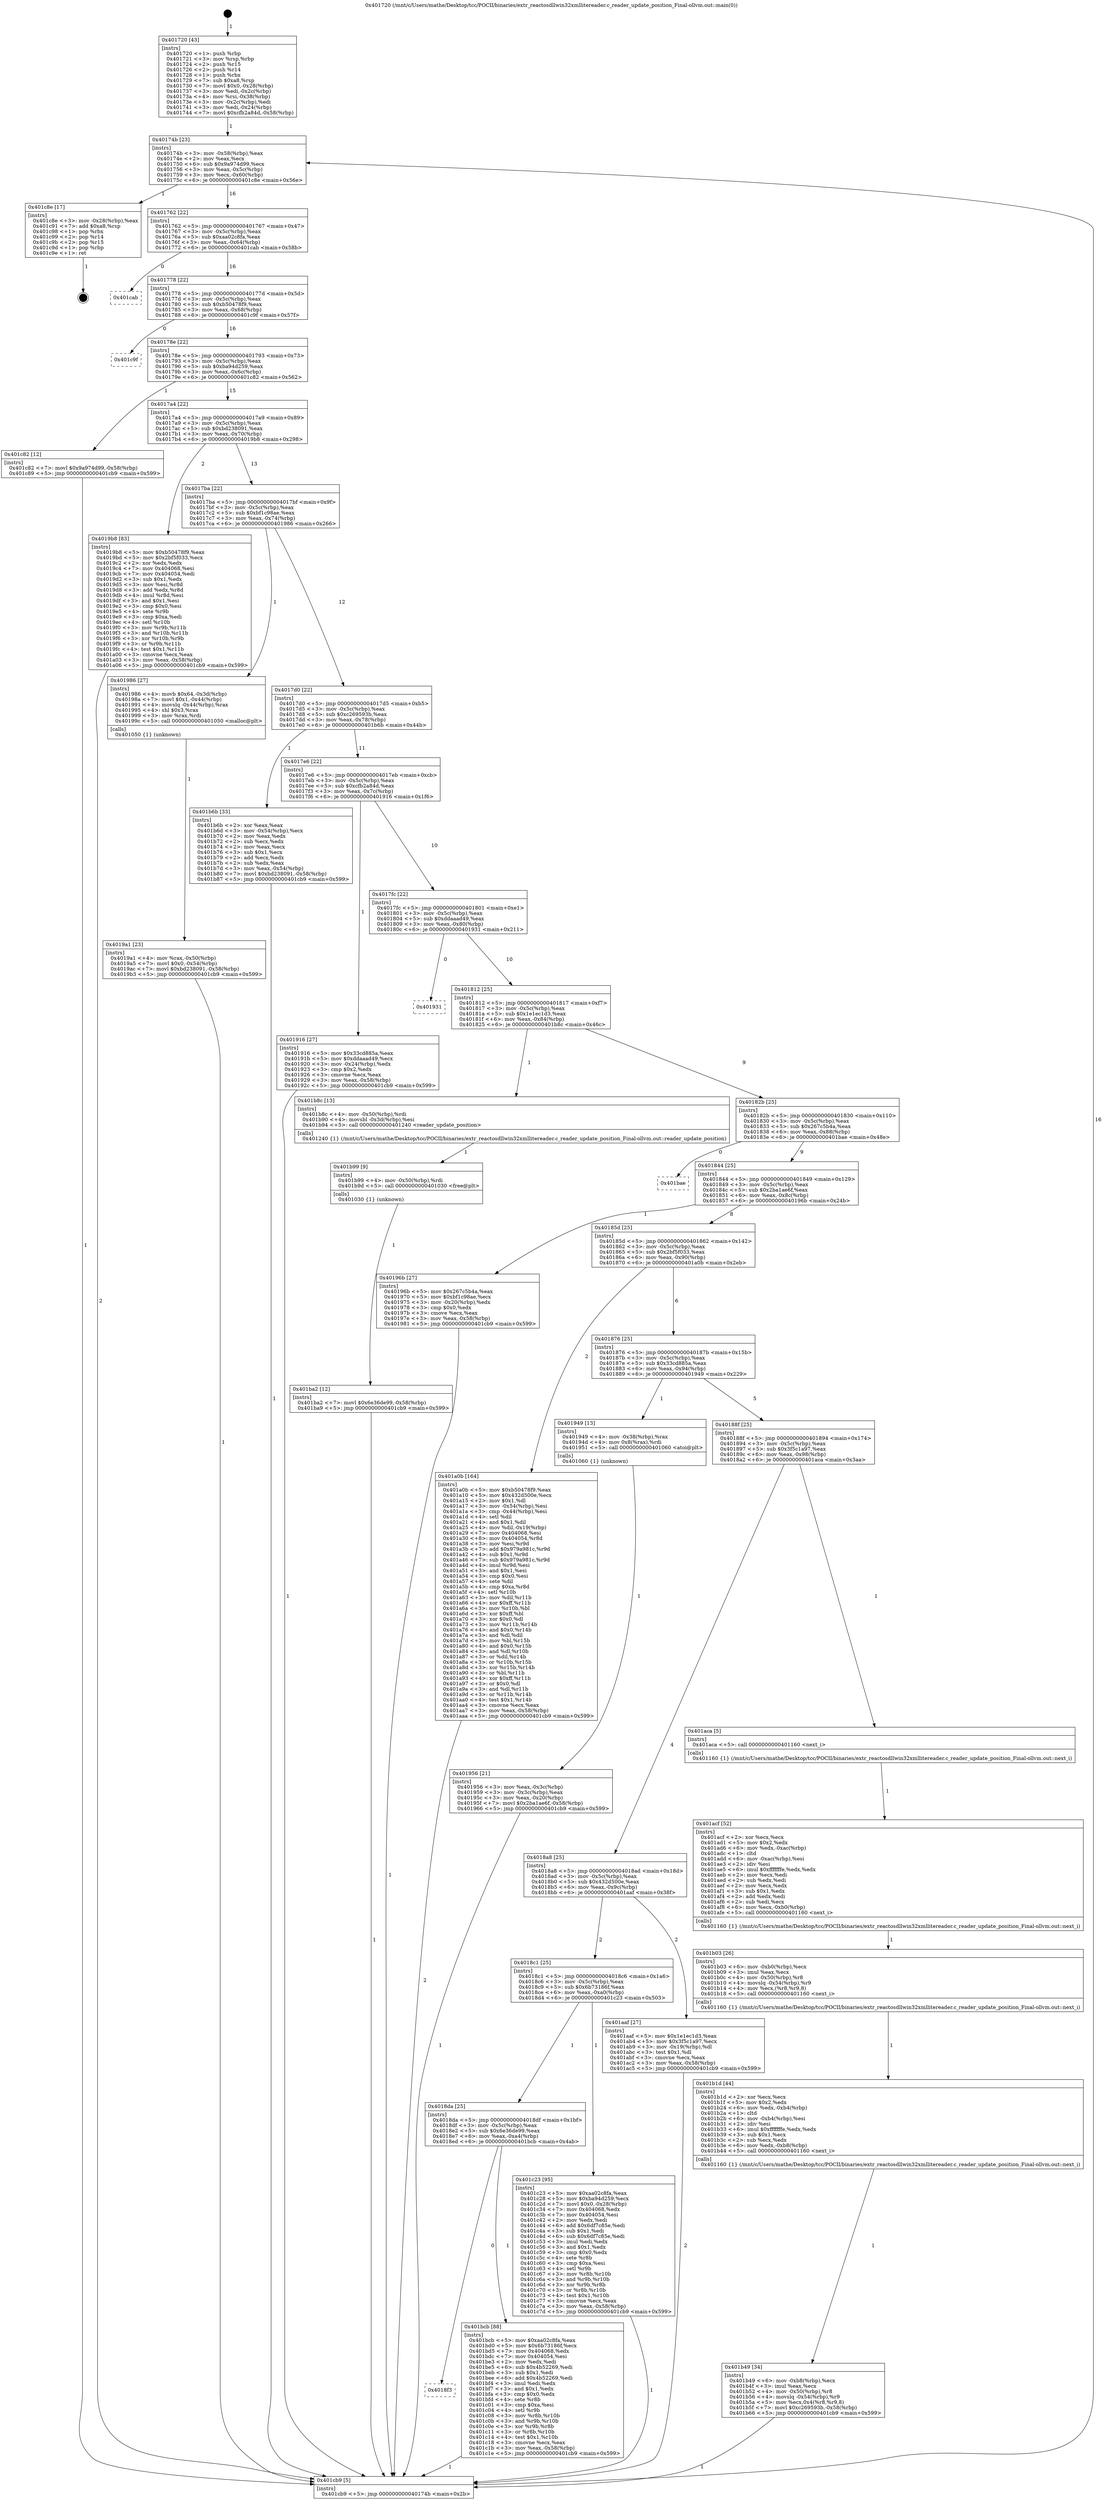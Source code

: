 digraph "0x401720" {
  label = "0x401720 (/mnt/c/Users/mathe/Desktop/tcc/POCII/binaries/extr_reactosdllwin32xmllitereader.c_reader_update_position_Final-ollvm.out::main(0))"
  labelloc = "t"
  node[shape=record]

  Entry [label="",width=0.3,height=0.3,shape=circle,fillcolor=black,style=filled]
  "0x40174b" [label="{
     0x40174b [23]\l
     | [instrs]\l
     &nbsp;&nbsp;0x40174b \<+3\>: mov -0x58(%rbp),%eax\l
     &nbsp;&nbsp;0x40174e \<+2\>: mov %eax,%ecx\l
     &nbsp;&nbsp;0x401750 \<+6\>: sub $0x9a974d99,%ecx\l
     &nbsp;&nbsp;0x401756 \<+3\>: mov %eax,-0x5c(%rbp)\l
     &nbsp;&nbsp;0x401759 \<+3\>: mov %ecx,-0x60(%rbp)\l
     &nbsp;&nbsp;0x40175c \<+6\>: je 0000000000401c8e \<main+0x56e\>\l
  }"]
  "0x401c8e" [label="{
     0x401c8e [17]\l
     | [instrs]\l
     &nbsp;&nbsp;0x401c8e \<+3\>: mov -0x28(%rbp),%eax\l
     &nbsp;&nbsp;0x401c91 \<+7\>: add $0xa8,%rsp\l
     &nbsp;&nbsp;0x401c98 \<+1\>: pop %rbx\l
     &nbsp;&nbsp;0x401c99 \<+2\>: pop %r14\l
     &nbsp;&nbsp;0x401c9b \<+2\>: pop %r15\l
     &nbsp;&nbsp;0x401c9d \<+1\>: pop %rbp\l
     &nbsp;&nbsp;0x401c9e \<+1\>: ret\l
  }"]
  "0x401762" [label="{
     0x401762 [22]\l
     | [instrs]\l
     &nbsp;&nbsp;0x401762 \<+5\>: jmp 0000000000401767 \<main+0x47\>\l
     &nbsp;&nbsp;0x401767 \<+3\>: mov -0x5c(%rbp),%eax\l
     &nbsp;&nbsp;0x40176a \<+5\>: sub $0xaa02c8fa,%eax\l
     &nbsp;&nbsp;0x40176f \<+3\>: mov %eax,-0x64(%rbp)\l
     &nbsp;&nbsp;0x401772 \<+6\>: je 0000000000401cab \<main+0x58b\>\l
  }"]
  Exit [label="",width=0.3,height=0.3,shape=circle,fillcolor=black,style=filled,peripheries=2]
  "0x401cab" [label="{
     0x401cab\l
  }", style=dashed]
  "0x401778" [label="{
     0x401778 [22]\l
     | [instrs]\l
     &nbsp;&nbsp;0x401778 \<+5\>: jmp 000000000040177d \<main+0x5d\>\l
     &nbsp;&nbsp;0x40177d \<+3\>: mov -0x5c(%rbp),%eax\l
     &nbsp;&nbsp;0x401780 \<+5\>: sub $0xb50478f9,%eax\l
     &nbsp;&nbsp;0x401785 \<+3\>: mov %eax,-0x68(%rbp)\l
     &nbsp;&nbsp;0x401788 \<+6\>: je 0000000000401c9f \<main+0x57f\>\l
  }"]
  "0x4018f3" [label="{
     0x4018f3\l
  }", style=dashed]
  "0x401c9f" [label="{
     0x401c9f\l
  }", style=dashed]
  "0x40178e" [label="{
     0x40178e [22]\l
     | [instrs]\l
     &nbsp;&nbsp;0x40178e \<+5\>: jmp 0000000000401793 \<main+0x73\>\l
     &nbsp;&nbsp;0x401793 \<+3\>: mov -0x5c(%rbp),%eax\l
     &nbsp;&nbsp;0x401796 \<+5\>: sub $0xba94d259,%eax\l
     &nbsp;&nbsp;0x40179b \<+3\>: mov %eax,-0x6c(%rbp)\l
     &nbsp;&nbsp;0x40179e \<+6\>: je 0000000000401c82 \<main+0x562\>\l
  }"]
  "0x401bcb" [label="{
     0x401bcb [88]\l
     | [instrs]\l
     &nbsp;&nbsp;0x401bcb \<+5\>: mov $0xaa02c8fa,%eax\l
     &nbsp;&nbsp;0x401bd0 \<+5\>: mov $0x6b73186f,%ecx\l
     &nbsp;&nbsp;0x401bd5 \<+7\>: mov 0x404068,%edx\l
     &nbsp;&nbsp;0x401bdc \<+7\>: mov 0x404054,%esi\l
     &nbsp;&nbsp;0x401be3 \<+2\>: mov %edx,%edi\l
     &nbsp;&nbsp;0x401be5 \<+6\>: sub $0x4b52269,%edi\l
     &nbsp;&nbsp;0x401beb \<+3\>: sub $0x1,%edi\l
     &nbsp;&nbsp;0x401bee \<+6\>: add $0x4b52269,%edi\l
     &nbsp;&nbsp;0x401bf4 \<+3\>: imul %edi,%edx\l
     &nbsp;&nbsp;0x401bf7 \<+3\>: and $0x1,%edx\l
     &nbsp;&nbsp;0x401bfa \<+3\>: cmp $0x0,%edx\l
     &nbsp;&nbsp;0x401bfd \<+4\>: sete %r8b\l
     &nbsp;&nbsp;0x401c01 \<+3\>: cmp $0xa,%esi\l
     &nbsp;&nbsp;0x401c04 \<+4\>: setl %r9b\l
     &nbsp;&nbsp;0x401c08 \<+3\>: mov %r8b,%r10b\l
     &nbsp;&nbsp;0x401c0b \<+3\>: and %r9b,%r10b\l
     &nbsp;&nbsp;0x401c0e \<+3\>: xor %r9b,%r8b\l
     &nbsp;&nbsp;0x401c11 \<+3\>: or %r8b,%r10b\l
     &nbsp;&nbsp;0x401c14 \<+4\>: test $0x1,%r10b\l
     &nbsp;&nbsp;0x401c18 \<+3\>: cmovne %ecx,%eax\l
     &nbsp;&nbsp;0x401c1b \<+3\>: mov %eax,-0x58(%rbp)\l
     &nbsp;&nbsp;0x401c1e \<+5\>: jmp 0000000000401cb9 \<main+0x599\>\l
  }"]
  "0x401c82" [label="{
     0x401c82 [12]\l
     | [instrs]\l
     &nbsp;&nbsp;0x401c82 \<+7\>: movl $0x9a974d99,-0x58(%rbp)\l
     &nbsp;&nbsp;0x401c89 \<+5\>: jmp 0000000000401cb9 \<main+0x599\>\l
  }"]
  "0x4017a4" [label="{
     0x4017a4 [22]\l
     | [instrs]\l
     &nbsp;&nbsp;0x4017a4 \<+5\>: jmp 00000000004017a9 \<main+0x89\>\l
     &nbsp;&nbsp;0x4017a9 \<+3\>: mov -0x5c(%rbp),%eax\l
     &nbsp;&nbsp;0x4017ac \<+5\>: sub $0xbd238091,%eax\l
     &nbsp;&nbsp;0x4017b1 \<+3\>: mov %eax,-0x70(%rbp)\l
     &nbsp;&nbsp;0x4017b4 \<+6\>: je 00000000004019b8 \<main+0x298\>\l
  }"]
  "0x4018da" [label="{
     0x4018da [25]\l
     | [instrs]\l
     &nbsp;&nbsp;0x4018da \<+5\>: jmp 00000000004018df \<main+0x1bf\>\l
     &nbsp;&nbsp;0x4018df \<+3\>: mov -0x5c(%rbp),%eax\l
     &nbsp;&nbsp;0x4018e2 \<+5\>: sub $0x6e36de99,%eax\l
     &nbsp;&nbsp;0x4018e7 \<+6\>: mov %eax,-0xa4(%rbp)\l
     &nbsp;&nbsp;0x4018ed \<+6\>: je 0000000000401bcb \<main+0x4ab\>\l
  }"]
  "0x4019b8" [label="{
     0x4019b8 [83]\l
     | [instrs]\l
     &nbsp;&nbsp;0x4019b8 \<+5\>: mov $0xb50478f9,%eax\l
     &nbsp;&nbsp;0x4019bd \<+5\>: mov $0x2bf5f033,%ecx\l
     &nbsp;&nbsp;0x4019c2 \<+2\>: xor %edx,%edx\l
     &nbsp;&nbsp;0x4019c4 \<+7\>: mov 0x404068,%esi\l
     &nbsp;&nbsp;0x4019cb \<+7\>: mov 0x404054,%edi\l
     &nbsp;&nbsp;0x4019d2 \<+3\>: sub $0x1,%edx\l
     &nbsp;&nbsp;0x4019d5 \<+3\>: mov %esi,%r8d\l
     &nbsp;&nbsp;0x4019d8 \<+3\>: add %edx,%r8d\l
     &nbsp;&nbsp;0x4019db \<+4\>: imul %r8d,%esi\l
     &nbsp;&nbsp;0x4019df \<+3\>: and $0x1,%esi\l
     &nbsp;&nbsp;0x4019e2 \<+3\>: cmp $0x0,%esi\l
     &nbsp;&nbsp;0x4019e5 \<+4\>: sete %r9b\l
     &nbsp;&nbsp;0x4019e9 \<+3\>: cmp $0xa,%edi\l
     &nbsp;&nbsp;0x4019ec \<+4\>: setl %r10b\l
     &nbsp;&nbsp;0x4019f0 \<+3\>: mov %r9b,%r11b\l
     &nbsp;&nbsp;0x4019f3 \<+3\>: and %r10b,%r11b\l
     &nbsp;&nbsp;0x4019f6 \<+3\>: xor %r10b,%r9b\l
     &nbsp;&nbsp;0x4019f9 \<+3\>: or %r9b,%r11b\l
     &nbsp;&nbsp;0x4019fc \<+4\>: test $0x1,%r11b\l
     &nbsp;&nbsp;0x401a00 \<+3\>: cmovne %ecx,%eax\l
     &nbsp;&nbsp;0x401a03 \<+3\>: mov %eax,-0x58(%rbp)\l
     &nbsp;&nbsp;0x401a06 \<+5\>: jmp 0000000000401cb9 \<main+0x599\>\l
  }"]
  "0x4017ba" [label="{
     0x4017ba [22]\l
     | [instrs]\l
     &nbsp;&nbsp;0x4017ba \<+5\>: jmp 00000000004017bf \<main+0x9f\>\l
     &nbsp;&nbsp;0x4017bf \<+3\>: mov -0x5c(%rbp),%eax\l
     &nbsp;&nbsp;0x4017c2 \<+5\>: sub $0xbf1c98ae,%eax\l
     &nbsp;&nbsp;0x4017c7 \<+3\>: mov %eax,-0x74(%rbp)\l
     &nbsp;&nbsp;0x4017ca \<+6\>: je 0000000000401986 \<main+0x266\>\l
  }"]
  "0x401c23" [label="{
     0x401c23 [95]\l
     | [instrs]\l
     &nbsp;&nbsp;0x401c23 \<+5\>: mov $0xaa02c8fa,%eax\l
     &nbsp;&nbsp;0x401c28 \<+5\>: mov $0xba94d259,%ecx\l
     &nbsp;&nbsp;0x401c2d \<+7\>: movl $0x0,-0x28(%rbp)\l
     &nbsp;&nbsp;0x401c34 \<+7\>: mov 0x404068,%edx\l
     &nbsp;&nbsp;0x401c3b \<+7\>: mov 0x404054,%esi\l
     &nbsp;&nbsp;0x401c42 \<+2\>: mov %edx,%edi\l
     &nbsp;&nbsp;0x401c44 \<+6\>: add $0x6df7c85e,%edi\l
     &nbsp;&nbsp;0x401c4a \<+3\>: sub $0x1,%edi\l
     &nbsp;&nbsp;0x401c4d \<+6\>: sub $0x6df7c85e,%edi\l
     &nbsp;&nbsp;0x401c53 \<+3\>: imul %edi,%edx\l
     &nbsp;&nbsp;0x401c56 \<+3\>: and $0x1,%edx\l
     &nbsp;&nbsp;0x401c59 \<+3\>: cmp $0x0,%edx\l
     &nbsp;&nbsp;0x401c5c \<+4\>: sete %r8b\l
     &nbsp;&nbsp;0x401c60 \<+3\>: cmp $0xa,%esi\l
     &nbsp;&nbsp;0x401c63 \<+4\>: setl %r9b\l
     &nbsp;&nbsp;0x401c67 \<+3\>: mov %r8b,%r10b\l
     &nbsp;&nbsp;0x401c6a \<+3\>: and %r9b,%r10b\l
     &nbsp;&nbsp;0x401c6d \<+3\>: xor %r9b,%r8b\l
     &nbsp;&nbsp;0x401c70 \<+3\>: or %r8b,%r10b\l
     &nbsp;&nbsp;0x401c73 \<+4\>: test $0x1,%r10b\l
     &nbsp;&nbsp;0x401c77 \<+3\>: cmovne %ecx,%eax\l
     &nbsp;&nbsp;0x401c7a \<+3\>: mov %eax,-0x58(%rbp)\l
     &nbsp;&nbsp;0x401c7d \<+5\>: jmp 0000000000401cb9 \<main+0x599\>\l
  }"]
  "0x401986" [label="{
     0x401986 [27]\l
     | [instrs]\l
     &nbsp;&nbsp;0x401986 \<+4\>: movb $0x64,-0x3d(%rbp)\l
     &nbsp;&nbsp;0x40198a \<+7\>: movl $0x1,-0x44(%rbp)\l
     &nbsp;&nbsp;0x401991 \<+4\>: movslq -0x44(%rbp),%rax\l
     &nbsp;&nbsp;0x401995 \<+4\>: shl $0x3,%rax\l
     &nbsp;&nbsp;0x401999 \<+3\>: mov %rax,%rdi\l
     &nbsp;&nbsp;0x40199c \<+5\>: call 0000000000401050 \<malloc@plt\>\l
     | [calls]\l
     &nbsp;&nbsp;0x401050 \{1\} (unknown)\l
  }"]
  "0x4017d0" [label="{
     0x4017d0 [22]\l
     | [instrs]\l
     &nbsp;&nbsp;0x4017d0 \<+5\>: jmp 00000000004017d5 \<main+0xb5\>\l
     &nbsp;&nbsp;0x4017d5 \<+3\>: mov -0x5c(%rbp),%eax\l
     &nbsp;&nbsp;0x4017d8 \<+5\>: sub $0xc269593b,%eax\l
     &nbsp;&nbsp;0x4017dd \<+3\>: mov %eax,-0x78(%rbp)\l
     &nbsp;&nbsp;0x4017e0 \<+6\>: je 0000000000401b6b \<main+0x44b\>\l
  }"]
  "0x401ba2" [label="{
     0x401ba2 [12]\l
     | [instrs]\l
     &nbsp;&nbsp;0x401ba2 \<+7\>: movl $0x6e36de99,-0x58(%rbp)\l
     &nbsp;&nbsp;0x401ba9 \<+5\>: jmp 0000000000401cb9 \<main+0x599\>\l
  }"]
  "0x401b6b" [label="{
     0x401b6b [33]\l
     | [instrs]\l
     &nbsp;&nbsp;0x401b6b \<+2\>: xor %eax,%eax\l
     &nbsp;&nbsp;0x401b6d \<+3\>: mov -0x54(%rbp),%ecx\l
     &nbsp;&nbsp;0x401b70 \<+2\>: mov %eax,%edx\l
     &nbsp;&nbsp;0x401b72 \<+2\>: sub %ecx,%edx\l
     &nbsp;&nbsp;0x401b74 \<+2\>: mov %eax,%ecx\l
     &nbsp;&nbsp;0x401b76 \<+3\>: sub $0x1,%ecx\l
     &nbsp;&nbsp;0x401b79 \<+2\>: add %ecx,%edx\l
     &nbsp;&nbsp;0x401b7b \<+2\>: sub %edx,%eax\l
     &nbsp;&nbsp;0x401b7d \<+3\>: mov %eax,-0x54(%rbp)\l
     &nbsp;&nbsp;0x401b80 \<+7\>: movl $0xbd238091,-0x58(%rbp)\l
     &nbsp;&nbsp;0x401b87 \<+5\>: jmp 0000000000401cb9 \<main+0x599\>\l
  }"]
  "0x4017e6" [label="{
     0x4017e6 [22]\l
     | [instrs]\l
     &nbsp;&nbsp;0x4017e6 \<+5\>: jmp 00000000004017eb \<main+0xcb\>\l
     &nbsp;&nbsp;0x4017eb \<+3\>: mov -0x5c(%rbp),%eax\l
     &nbsp;&nbsp;0x4017ee \<+5\>: sub $0xcfb2a84d,%eax\l
     &nbsp;&nbsp;0x4017f3 \<+3\>: mov %eax,-0x7c(%rbp)\l
     &nbsp;&nbsp;0x4017f6 \<+6\>: je 0000000000401916 \<main+0x1f6\>\l
  }"]
  "0x401b99" [label="{
     0x401b99 [9]\l
     | [instrs]\l
     &nbsp;&nbsp;0x401b99 \<+4\>: mov -0x50(%rbp),%rdi\l
     &nbsp;&nbsp;0x401b9d \<+5\>: call 0000000000401030 \<free@plt\>\l
     | [calls]\l
     &nbsp;&nbsp;0x401030 \{1\} (unknown)\l
  }"]
  "0x401916" [label="{
     0x401916 [27]\l
     | [instrs]\l
     &nbsp;&nbsp;0x401916 \<+5\>: mov $0x33cd885a,%eax\l
     &nbsp;&nbsp;0x40191b \<+5\>: mov $0xddaaad49,%ecx\l
     &nbsp;&nbsp;0x401920 \<+3\>: mov -0x24(%rbp),%edx\l
     &nbsp;&nbsp;0x401923 \<+3\>: cmp $0x2,%edx\l
     &nbsp;&nbsp;0x401926 \<+3\>: cmovne %ecx,%eax\l
     &nbsp;&nbsp;0x401929 \<+3\>: mov %eax,-0x58(%rbp)\l
     &nbsp;&nbsp;0x40192c \<+5\>: jmp 0000000000401cb9 \<main+0x599\>\l
  }"]
  "0x4017fc" [label="{
     0x4017fc [22]\l
     | [instrs]\l
     &nbsp;&nbsp;0x4017fc \<+5\>: jmp 0000000000401801 \<main+0xe1\>\l
     &nbsp;&nbsp;0x401801 \<+3\>: mov -0x5c(%rbp),%eax\l
     &nbsp;&nbsp;0x401804 \<+5\>: sub $0xddaaad49,%eax\l
     &nbsp;&nbsp;0x401809 \<+3\>: mov %eax,-0x80(%rbp)\l
     &nbsp;&nbsp;0x40180c \<+6\>: je 0000000000401931 \<main+0x211\>\l
  }"]
  "0x401cb9" [label="{
     0x401cb9 [5]\l
     | [instrs]\l
     &nbsp;&nbsp;0x401cb9 \<+5\>: jmp 000000000040174b \<main+0x2b\>\l
  }"]
  "0x401720" [label="{
     0x401720 [43]\l
     | [instrs]\l
     &nbsp;&nbsp;0x401720 \<+1\>: push %rbp\l
     &nbsp;&nbsp;0x401721 \<+3\>: mov %rsp,%rbp\l
     &nbsp;&nbsp;0x401724 \<+2\>: push %r15\l
     &nbsp;&nbsp;0x401726 \<+2\>: push %r14\l
     &nbsp;&nbsp;0x401728 \<+1\>: push %rbx\l
     &nbsp;&nbsp;0x401729 \<+7\>: sub $0xa8,%rsp\l
     &nbsp;&nbsp;0x401730 \<+7\>: movl $0x0,-0x28(%rbp)\l
     &nbsp;&nbsp;0x401737 \<+3\>: mov %edi,-0x2c(%rbp)\l
     &nbsp;&nbsp;0x40173a \<+4\>: mov %rsi,-0x38(%rbp)\l
     &nbsp;&nbsp;0x40173e \<+3\>: mov -0x2c(%rbp),%edi\l
     &nbsp;&nbsp;0x401741 \<+3\>: mov %edi,-0x24(%rbp)\l
     &nbsp;&nbsp;0x401744 \<+7\>: movl $0xcfb2a84d,-0x58(%rbp)\l
  }"]
  "0x401b49" [label="{
     0x401b49 [34]\l
     | [instrs]\l
     &nbsp;&nbsp;0x401b49 \<+6\>: mov -0xb8(%rbp),%ecx\l
     &nbsp;&nbsp;0x401b4f \<+3\>: imul %eax,%ecx\l
     &nbsp;&nbsp;0x401b52 \<+4\>: mov -0x50(%rbp),%r8\l
     &nbsp;&nbsp;0x401b56 \<+4\>: movslq -0x54(%rbp),%r9\l
     &nbsp;&nbsp;0x401b5a \<+5\>: mov %ecx,0x4(%r8,%r9,8)\l
     &nbsp;&nbsp;0x401b5f \<+7\>: movl $0xc269593b,-0x58(%rbp)\l
     &nbsp;&nbsp;0x401b66 \<+5\>: jmp 0000000000401cb9 \<main+0x599\>\l
  }"]
  "0x401931" [label="{
     0x401931\l
  }", style=dashed]
  "0x401812" [label="{
     0x401812 [25]\l
     | [instrs]\l
     &nbsp;&nbsp;0x401812 \<+5\>: jmp 0000000000401817 \<main+0xf7\>\l
     &nbsp;&nbsp;0x401817 \<+3\>: mov -0x5c(%rbp),%eax\l
     &nbsp;&nbsp;0x40181a \<+5\>: sub $0x1e1ec1d3,%eax\l
     &nbsp;&nbsp;0x40181f \<+6\>: mov %eax,-0x84(%rbp)\l
     &nbsp;&nbsp;0x401825 \<+6\>: je 0000000000401b8c \<main+0x46c\>\l
  }"]
  "0x401b1d" [label="{
     0x401b1d [44]\l
     | [instrs]\l
     &nbsp;&nbsp;0x401b1d \<+2\>: xor %ecx,%ecx\l
     &nbsp;&nbsp;0x401b1f \<+5\>: mov $0x2,%edx\l
     &nbsp;&nbsp;0x401b24 \<+6\>: mov %edx,-0xb4(%rbp)\l
     &nbsp;&nbsp;0x401b2a \<+1\>: cltd\l
     &nbsp;&nbsp;0x401b2b \<+6\>: mov -0xb4(%rbp),%esi\l
     &nbsp;&nbsp;0x401b31 \<+2\>: idiv %esi\l
     &nbsp;&nbsp;0x401b33 \<+6\>: imul $0xfffffffe,%edx,%edx\l
     &nbsp;&nbsp;0x401b39 \<+3\>: sub $0x1,%ecx\l
     &nbsp;&nbsp;0x401b3c \<+2\>: sub %ecx,%edx\l
     &nbsp;&nbsp;0x401b3e \<+6\>: mov %edx,-0xb8(%rbp)\l
     &nbsp;&nbsp;0x401b44 \<+5\>: call 0000000000401160 \<next_i\>\l
     | [calls]\l
     &nbsp;&nbsp;0x401160 \{1\} (/mnt/c/Users/mathe/Desktop/tcc/POCII/binaries/extr_reactosdllwin32xmllitereader.c_reader_update_position_Final-ollvm.out::next_i)\l
  }"]
  "0x401b8c" [label="{
     0x401b8c [13]\l
     | [instrs]\l
     &nbsp;&nbsp;0x401b8c \<+4\>: mov -0x50(%rbp),%rdi\l
     &nbsp;&nbsp;0x401b90 \<+4\>: movsbl -0x3d(%rbp),%esi\l
     &nbsp;&nbsp;0x401b94 \<+5\>: call 0000000000401240 \<reader_update_position\>\l
     | [calls]\l
     &nbsp;&nbsp;0x401240 \{1\} (/mnt/c/Users/mathe/Desktop/tcc/POCII/binaries/extr_reactosdllwin32xmllitereader.c_reader_update_position_Final-ollvm.out::reader_update_position)\l
  }"]
  "0x40182b" [label="{
     0x40182b [25]\l
     | [instrs]\l
     &nbsp;&nbsp;0x40182b \<+5\>: jmp 0000000000401830 \<main+0x110\>\l
     &nbsp;&nbsp;0x401830 \<+3\>: mov -0x5c(%rbp),%eax\l
     &nbsp;&nbsp;0x401833 \<+5\>: sub $0x267c5b4a,%eax\l
     &nbsp;&nbsp;0x401838 \<+6\>: mov %eax,-0x88(%rbp)\l
     &nbsp;&nbsp;0x40183e \<+6\>: je 0000000000401bae \<main+0x48e\>\l
  }"]
  "0x401b03" [label="{
     0x401b03 [26]\l
     | [instrs]\l
     &nbsp;&nbsp;0x401b03 \<+6\>: mov -0xb0(%rbp),%ecx\l
     &nbsp;&nbsp;0x401b09 \<+3\>: imul %eax,%ecx\l
     &nbsp;&nbsp;0x401b0c \<+4\>: mov -0x50(%rbp),%r8\l
     &nbsp;&nbsp;0x401b10 \<+4\>: movslq -0x54(%rbp),%r9\l
     &nbsp;&nbsp;0x401b14 \<+4\>: mov %ecx,(%r8,%r9,8)\l
     &nbsp;&nbsp;0x401b18 \<+5\>: call 0000000000401160 \<next_i\>\l
     | [calls]\l
     &nbsp;&nbsp;0x401160 \{1\} (/mnt/c/Users/mathe/Desktop/tcc/POCII/binaries/extr_reactosdllwin32xmllitereader.c_reader_update_position_Final-ollvm.out::next_i)\l
  }"]
  "0x401bae" [label="{
     0x401bae\l
  }", style=dashed]
  "0x401844" [label="{
     0x401844 [25]\l
     | [instrs]\l
     &nbsp;&nbsp;0x401844 \<+5\>: jmp 0000000000401849 \<main+0x129\>\l
     &nbsp;&nbsp;0x401849 \<+3\>: mov -0x5c(%rbp),%eax\l
     &nbsp;&nbsp;0x40184c \<+5\>: sub $0x2ba1ae6f,%eax\l
     &nbsp;&nbsp;0x401851 \<+6\>: mov %eax,-0x8c(%rbp)\l
     &nbsp;&nbsp;0x401857 \<+6\>: je 000000000040196b \<main+0x24b\>\l
  }"]
  "0x401acf" [label="{
     0x401acf [52]\l
     | [instrs]\l
     &nbsp;&nbsp;0x401acf \<+2\>: xor %ecx,%ecx\l
     &nbsp;&nbsp;0x401ad1 \<+5\>: mov $0x2,%edx\l
     &nbsp;&nbsp;0x401ad6 \<+6\>: mov %edx,-0xac(%rbp)\l
     &nbsp;&nbsp;0x401adc \<+1\>: cltd\l
     &nbsp;&nbsp;0x401add \<+6\>: mov -0xac(%rbp),%esi\l
     &nbsp;&nbsp;0x401ae3 \<+2\>: idiv %esi\l
     &nbsp;&nbsp;0x401ae5 \<+6\>: imul $0xfffffffe,%edx,%edx\l
     &nbsp;&nbsp;0x401aeb \<+2\>: mov %ecx,%edi\l
     &nbsp;&nbsp;0x401aed \<+2\>: sub %edx,%edi\l
     &nbsp;&nbsp;0x401aef \<+2\>: mov %ecx,%edx\l
     &nbsp;&nbsp;0x401af1 \<+3\>: sub $0x1,%edx\l
     &nbsp;&nbsp;0x401af4 \<+2\>: add %edx,%edi\l
     &nbsp;&nbsp;0x401af6 \<+2\>: sub %edi,%ecx\l
     &nbsp;&nbsp;0x401af8 \<+6\>: mov %ecx,-0xb0(%rbp)\l
     &nbsp;&nbsp;0x401afe \<+5\>: call 0000000000401160 \<next_i\>\l
     | [calls]\l
     &nbsp;&nbsp;0x401160 \{1\} (/mnt/c/Users/mathe/Desktop/tcc/POCII/binaries/extr_reactosdllwin32xmllitereader.c_reader_update_position_Final-ollvm.out::next_i)\l
  }"]
  "0x40196b" [label="{
     0x40196b [27]\l
     | [instrs]\l
     &nbsp;&nbsp;0x40196b \<+5\>: mov $0x267c5b4a,%eax\l
     &nbsp;&nbsp;0x401970 \<+5\>: mov $0xbf1c98ae,%ecx\l
     &nbsp;&nbsp;0x401975 \<+3\>: mov -0x20(%rbp),%edx\l
     &nbsp;&nbsp;0x401978 \<+3\>: cmp $0x0,%edx\l
     &nbsp;&nbsp;0x40197b \<+3\>: cmove %ecx,%eax\l
     &nbsp;&nbsp;0x40197e \<+3\>: mov %eax,-0x58(%rbp)\l
     &nbsp;&nbsp;0x401981 \<+5\>: jmp 0000000000401cb9 \<main+0x599\>\l
  }"]
  "0x40185d" [label="{
     0x40185d [25]\l
     | [instrs]\l
     &nbsp;&nbsp;0x40185d \<+5\>: jmp 0000000000401862 \<main+0x142\>\l
     &nbsp;&nbsp;0x401862 \<+3\>: mov -0x5c(%rbp),%eax\l
     &nbsp;&nbsp;0x401865 \<+5\>: sub $0x2bf5f033,%eax\l
     &nbsp;&nbsp;0x40186a \<+6\>: mov %eax,-0x90(%rbp)\l
     &nbsp;&nbsp;0x401870 \<+6\>: je 0000000000401a0b \<main+0x2eb\>\l
  }"]
  "0x4018c1" [label="{
     0x4018c1 [25]\l
     | [instrs]\l
     &nbsp;&nbsp;0x4018c1 \<+5\>: jmp 00000000004018c6 \<main+0x1a6\>\l
     &nbsp;&nbsp;0x4018c6 \<+3\>: mov -0x5c(%rbp),%eax\l
     &nbsp;&nbsp;0x4018c9 \<+5\>: sub $0x6b73186f,%eax\l
     &nbsp;&nbsp;0x4018ce \<+6\>: mov %eax,-0xa0(%rbp)\l
     &nbsp;&nbsp;0x4018d4 \<+6\>: je 0000000000401c23 \<main+0x503\>\l
  }"]
  "0x401a0b" [label="{
     0x401a0b [164]\l
     | [instrs]\l
     &nbsp;&nbsp;0x401a0b \<+5\>: mov $0xb50478f9,%eax\l
     &nbsp;&nbsp;0x401a10 \<+5\>: mov $0x432d500e,%ecx\l
     &nbsp;&nbsp;0x401a15 \<+2\>: mov $0x1,%dl\l
     &nbsp;&nbsp;0x401a17 \<+3\>: mov -0x54(%rbp),%esi\l
     &nbsp;&nbsp;0x401a1a \<+3\>: cmp -0x44(%rbp),%esi\l
     &nbsp;&nbsp;0x401a1d \<+4\>: setl %dil\l
     &nbsp;&nbsp;0x401a21 \<+4\>: and $0x1,%dil\l
     &nbsp;&nbsp;0x401a25 \<+4\>: mov %dil,-0x19(%rbp)\l
     &nbsp;&nbsp;0x401a29 \<+7\>: mov 0x404068,%esi\l
     &nbsp;&nbsp;0x401a30 \<+8\>: mov 0x404054,%r8d\l
     &nbsp;&nbsp;0x401a38 \<+3\>: mov %esi,%r9d\l
     &nbsp;&nbsp;0x401a3b \<+7\>: add $0x979a981c,%r9d\l
     &nbsp;&nbsp;0x401a42 \<+4\>: sub $0x1,%r9d\l
     &nbsp;&nbsp;0x401a46 \<+7\>: sub $0x979a981c,%r9d\l
     &nbsp;&nbsp;0x401a4d \<+4\>: imul %r9d,%esi\l
     &nbsp;&nbsp;0x401a51 \<+3\>: and $0x1,%esi\l
     &nbsp;&nbsp;0x401a54 \<+3\>: cmp $0x0,%esi\l
     &nbsp;&nbsp;0x401a57 \<+4\>: sete %dil\l
     &nbsp;&nbsp;0x401a5b \<+4\>: cmp $0xa,%r8d\l
     &nbsp;&nbsp;0x401a5f \<+4\>: setl %r10b\l
     &nbsp;&nbsp;0x401a63 \<+3\>: mov %dil,%r11b\l
     &nbsp;&nbsp;0x401a66 \<+4\>: xor $0xff,%r11b\l
     &nbsp;&nbsp;0x401a6a \<+3\>: mov %r10b,%bl\l
     &nbsp;&nbsp;0x401a6d \<+3\>: xor $0xff,%bl\l
     &nbsp;&nbsp;0x401a70 \<+3\>: xor $0x0,%dl\l
     &nbsp;&nbsp;0x401a73 \<+3\>: mov %r11b,%r14b\l
     &nbsp;&nbsp;0x401a76 \<+4\>: and $0x0,%r14b\l
     &nbsp;&nbsp;0x401a7a \<+3\>: and %dl,%dil\l
     &nbsp;&nbsp;0x401a7d \<+3\>: mov %bl,%r15b\l
     &nbsp;&nbsp;0x401a80 \<+4\>: and $0x0,%r15b\l
     &nbsp;&nbsp;0x401a84 \<+3\>: and %dl,%r10b\l
     &nbsp;&nbsp;0x401a87 \<+3\>: or %dil,%r14b\l
     &nbsp;&nbsp;0x401a8a \<+3\>: or %r10b,%r15b\l
     &nbsp;&nbsp;0x401a8d \<+3\>: xor %r15b,%r14b\l
     &nbsp;&nbsp;0x401a90 \<+3\>: or %bl,%r11b\l
     &nbsp;&nbsp;0x401a93 \<+4\>: xor $0xff,%r11b\l
     &nbsp;&nbsp;0x401a97 \<+3\>: or $0x0,%dl\l
     &nbsp;&nbsp;0x401a9a \<+3\>: and %dl,%r11b\l
     &nbsp;&nbsp;0x401a9d \<+3\>: or %r11b,%r14b\l
     &nbsp;&nbsp;0x401aa0 \<+4\>: test $0x1,%r14b\l
     &nbsp;&nbsp;0x401aa4 \<+3\>: cmovne %ecx,%eax\l
     &nbsp;&nbsp;0x401aa7 \<+3\>: mov %eax,-0x58(%rbp)\l
     &nbsp;&nbsp;0x401aaa \<+5\>: jmp 0000000000401cb9 \<main+0x599\>\l
  }"]
  "0x401876" [label="{
     0x401876 [25]\l
     | [instrs]\l
     &nbsp;&nbsp;0x401876 \<+5\>: jmp 000000000040187b \<main+0x15b\>\l
     &nbsp;&nbsp;0x40187b \<+3\>: mov -0x5c(%rbp),%eax\l
     &nbsp;&nbsp;0x40187e \<+5\>: sub $0x33cd885a,%eax\l
     &nbsp;&nbsp;0x401883 \<+6\>: mov %eax,-0x94(%rbp)\l
     &nbsp;&nbsp;0x401889 \<+6\>: je 0000000000401949 \<main+0x229\>\l
  }"]
  "0x401aaf" [label="{
     0x401aaf [27]\l
     | [instrs]\l
     &nbsp;&nbsp;0x401aaf \<+5\>: mov $0x1e1ec1d3,%eax\l
     &nbsp;&nbsp;0x401ab4 \<+5\>: mov $0x3f5c1a97,%ecx\l
     &nbsp;&nbsp;0x401ab9 \<+3\>: mov -0x19(%rbp),%dl\l
     &nbsp;&nbsp;0x401abc \<+3\>: test $0x1,%dl\l
     &nbsp;&nbsp;0x401abf \<+3\>: cmovne %ecx,%eax\l
     &nbsp;&nbsp;0x401ac2 \<+3\>: mov %eax,-0x58(%rbp)\l
     &nbsp;&nbsp;0x401ac5 \<+5\>: jmp 0000000000401cb9 \<main+0x599\>\l
  }"]
  "0x401949" [label="{
     0x401949 [13]\l
     | [instrs]\l
     &nbsp;&nbsp;0x401949 \<+4\>: mov -0x38(%rbp),%rax\l
     &nbsp;&nbsp;0x40194d \<+4\>: mov 0x8(%rax),%rdi\l
     &nbsp;&nbsp;0x401951 \<+5\>: call 0000000000401060 \<atoi@plt\>\l
     | [calls]\l
     &nbsp;&nbsp;0x401060 \{1\} (unknown)\l
  }"]
  "0x40188f" [label="{
     0x40188f [25]\l
     | [instrs]\l
     &nbsp;&nbsp;0x40188f \<+5\>: jmp 0000000000401894 \<main+0x174\>\l
     &nbsp;&nbsp;0x401894 \<+3\>: mov -0x5c(%rbp),%eax\l
     &nbsp;&nbsp;0x401897 \<+5\>: sub $0x3f5c1a97,%eax\l
     &nbsp;&nbsp;0x40189c \<+6\>: mov %eax,-0x98(%rbp)\l
     &nbsp;&nbsp;0x4018a2 \<+6\>: je 0000000000401aca \<main+0x3aa\>\l
  }"]
  "0x401956" [label="{
     0x401956 [21]\l
     | [instrs]\l
     &nbsp;&nbsp;0x401956 \<+3\>: mov %eax,-0x3c(%rbp)\l
     &nbsp;&nbsp;0x401959 \<+3\>: mov -0x3c(%rbp),%eax\l
     &nbsp;&nbsp;0x40195c \<+3\>: mov %eax,-0x20(%rbp)\l
     &nbsp;&nbsp;0x40195f \<+7\>: movl $0x2ba1ae6f,-0x58(%rbp)\l
     &nbsp;&nbsp;0x401966 \<+5\>: jmp 0000000000401cb9 \<main+0x599\>\l
  }"]
  "0x4019a1" [label="{
     0x4019a1 [23]\l
     | [instrs]\l
     &nbsp;&nbsp;0x4019a1 \<+4\>: mov %rax,-0x50(%rbp)\l
     &nbsp;&nbsp;0x4019a5 \<+7\>: movl $0x0,-0x54(%rbp)\l
     &nbsp;&nbsp;0x4019ac \<+7\>: movl $0xbd238091,-0x58(%rbp)\l
     &nbsp;&nbsp;0x4019b3 \<+5\>: jmp 0000000000401cb9 \<main+0x599\>\l
  }"]
  "0x4018a8" [label="{
     0x4018a8 [25]\l
     | [instrs]\l
     &nbsp;&nbsp;0x4018a8 \<+5\>: jmp 00000000004018ad \<main+0x18d\>\l
     &nbsp;&nbsp;0x4018ad \<+3\>: mov -0x5c(%rbp),%eax\l
     &nbsp;&nbsp;0x4018b0 \<+5\>: sub $0x432d500e,%eax\l
     &nbsp;&nbsp;0x4018b5 \<+6\>: mov %eax,-0x9c(%rbp)\l
     &nbsp;&nbsp;0x4018bb \<+6\>: je 0000000000401aaf \<main+0x38f\>\l
  }"]
  "0x401aca" [label="{
     0x401aca [5]\l
     | [instrs]\l
     &nbsp;&nbsp;0x401aca \<+5\>: call 0000000000401160 \<next_i\>\l
     | [calls]\l
     &nbsp;&nbsp;0x401160 \{1\} (/mnt/c/Users/mathe/Desktop/tcc/POCII/binaries/extr_reactosdllwin32xmllitereader.c_reader_update_position_Final-ollvm.out::next_i)\l
  }"]
  Entry -> "0x401720" [label=" 1"]
  "0x40174b" -> "0x401c8e" [label=" 1"]
  "0x40174b" -> "0x401762" [label=" 16"]
  "0x401c8e" -> Exit [label=" 1"]
  "0x401762" -> "0x401cab" [label=" 0"]
  "0x401762" -> "0x401778" [label=" 16"]
  "0x401c82" -> "0x401cb9" [label=" 1"]
  "0x401778" -> "0x401c9f" [label=" 0"]
  "0x401778" -> "0x40178e" [label=" 16"]
  "0x401c23" -> "0x401cb9" [label=" 1"]
  "0x40178e" -> "0x401c82" [label=" 1"]
  "0x40178e" -> "0x4017a4" [label=" 15"]
  "0x401bcb" -> "0x401cb9" [label=" 1"]
  "0x4017a4" -> "0x4019b8" [label=" 2"]
  "0x4017a4" -> "0x4017ba" [label=" 13"]
  "0x4018da" -> "0x401bcb" [label=" 1"]
  "0x4017ba" -> "0x401986" [label=" 1"]
  "0x4017ba" -> "0x4017d0" [label=" 12"]
  "0x4018da" -> "0x4018f3" [label=" 0"]
  "0x4017d0" -> "0x401b6b" [label=" 1"]
  "0x4017d0" -> "0x4017e6" [label=" 11"]
  "0x4018c1" -> "0x401c23" [label=" 1"]
  "0x4017e6" -> "0x401916" [label=" 1"]
  "0x4017e6" -> "0x4017fc" [label=" 10"]
  "0x401916" -> "0x401cb9" [label=" 1"]
  "0x401720" -> "0x40174b" [label=" 1"]
  "0x401cb9" -> "0x40174b" [label=" 16"]
  "0x4018c1" -> "0x4018da" [label=" 1"]
  "0x4017fc" -> "0x401931" [label=" 0"]
  "0x4017fc" -> "0x401812" [label=" 10"]
  "0x401ba2" -> "0x401cb9" [label=" 1"]
  "0x401812" -> "0x401b8c" [label=" 1"]
  "0x401812" -> "0x40182b" [label=" 9"]
  "0x401b99" -> "0x401ba2" [label=" 1"]
  "0x40182b" -> "0x401bae" [label=" 0"]
  "0x40182b" -> "0x401844" [label=" 9"]
  "0x401b8c" -> "0x401b99" [label=" 1"]
  "0x401844" -> "0x40196b" [label=" 1"]
  "0x401844" -> "0x40185d" [label=" 8"]
  "0x401b6b" -> "0x401cb9" [label=" 1"]
  "0x40185d" -> "0x401a0b" [label=" 2"]
  "0x40185d" -> "0x401876" [label=" 6"]
  "0x401b49" -> "0x401cb9" [label=" 1"]
  "0x401876" -> "0x401949" [label=" 1"]
  "0x401876" -> "0x40188f" [label=" 5"]
  "0x401949" -> "0x401956" [label=" 1"]
  "0x401956" -> "0x401cb9" [label=" 1"]
  "0x40196b" -> "0x401cb9" [label=" 1"]
  "0x401986" -> "0x4019a1" [label=" 1"]
  "0x4019a1" -> "0x401cb9" [label=" 1"]
  "0x4019b8" -> "0x401cb9" [label=" 2"]
  "0x401a0b" -> "0x401cb9" [label=" 2"]
  "0x401b1d" -> "0x401b49" [label=" 1"]
  "0x40188f" -> "0x401aca" [label=" 1"]
  "0x40188f" -> "0x4018a8" [label=" 4"]
  "0x401b03" -> "0x401b1d" [label=" 1"]
  "0x4018a8" -> "0x401aaf" [label=" 2"]
  "0x4018a8" -> "0x4018c1" [label=" 2"]
  "0x401aaf" -> "0x401cb9" [label=" 2"]
  "0x401aca" -> "0x401acf" [label=" 1"]
  "0x401acf" -> "0x401b03" [label=" 1"]
}
